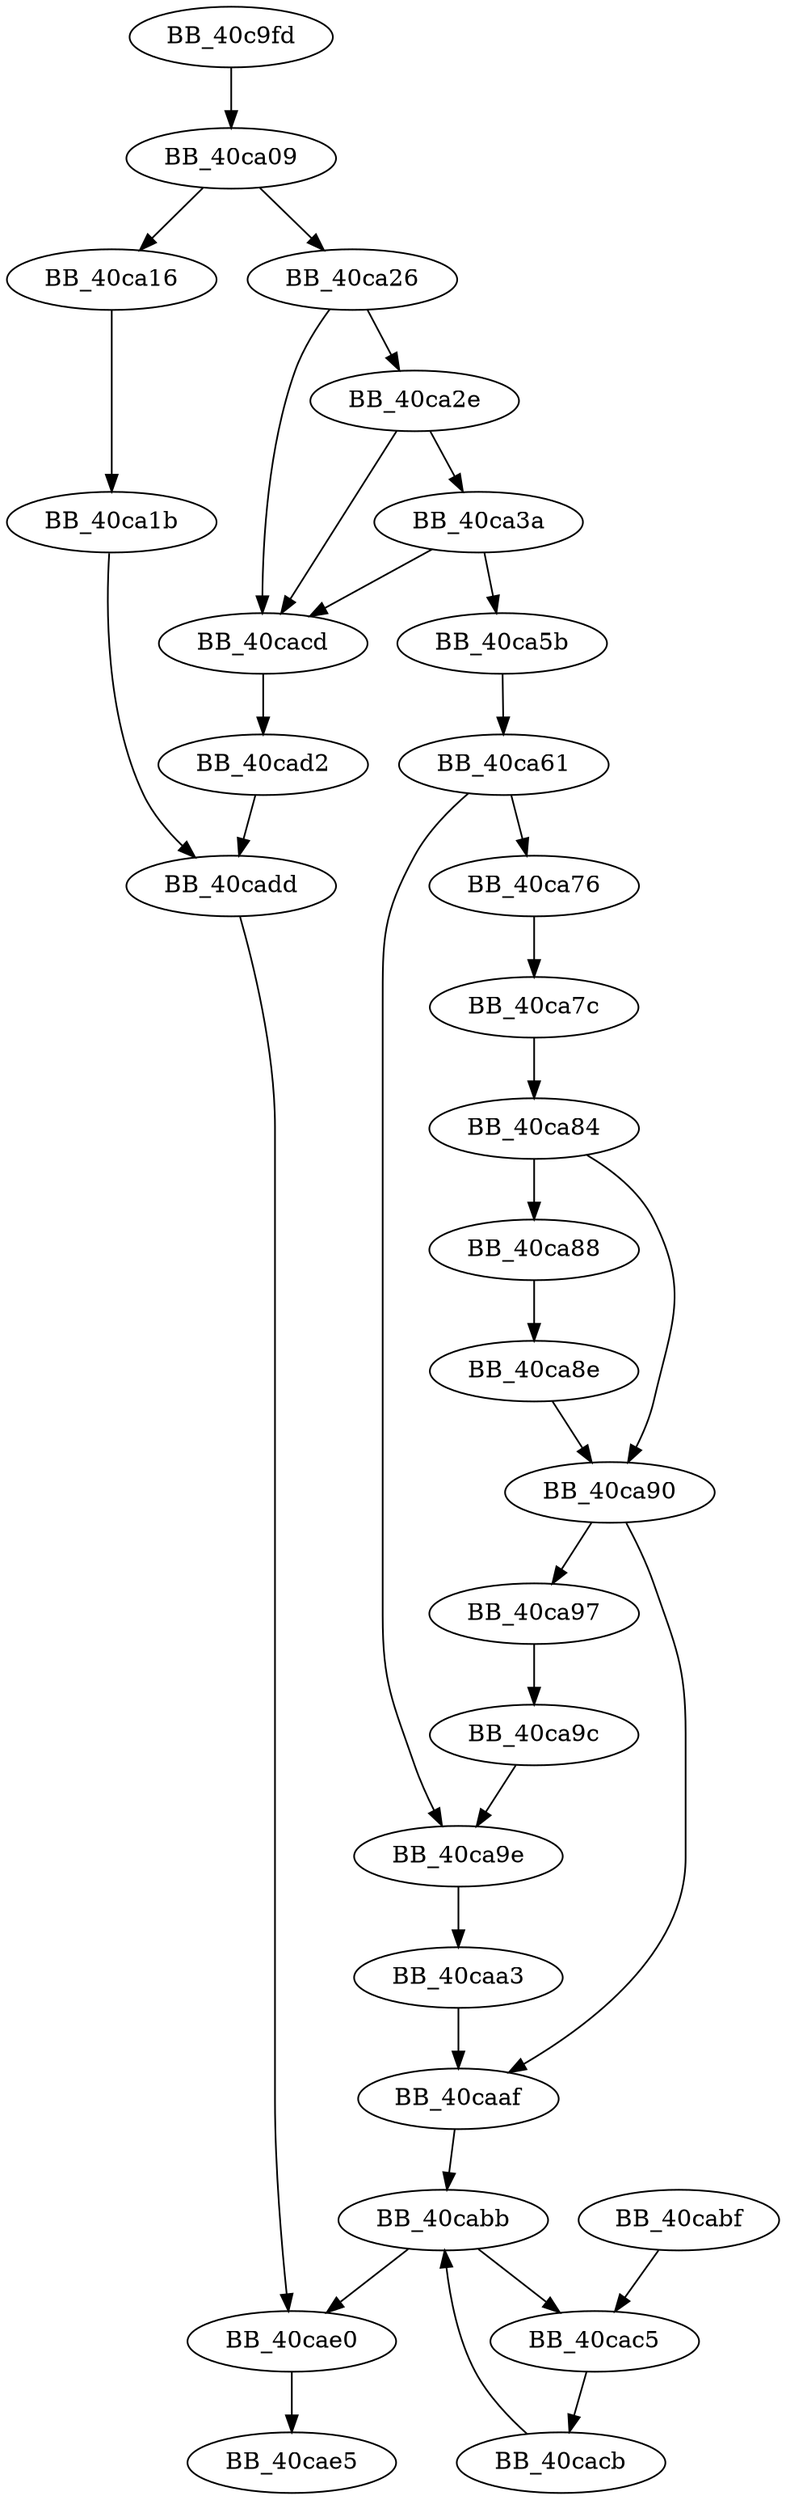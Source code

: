 DiGraph __commit{
BB_40c9fd->BB_40ca09
BB_40ca09->BB_40ca16
BB_40ca09->BB_40ca26
BB_40ca16->BB_40ca1b
BB_40ca1b->BB_40cadd
BB_40ca26->BB_40ca2e
BB_40ca26->BB_40cacd
BB_40ca2e->BB_40ca3a
BB_40ca2e->BB_40cacd
BB_40ca3a->BB_40ca5b
BB_40ca3a->BB_40cacd
BB_40ca5b->BB_40ca61
BB_40ca61->BB_40ca76
BB_40ca61->BB_40ca9e
BB_40ca76->BB_40ca7c
BB_40ca7c->BB_40ca84
BB_40ca84->BB_40ca88
BB_40ca84->BB_40ca90
BB_40ca88->BB_40ca8e
BB_40ca8e->BB_40ca90
BB_40ca90->BB_40ca97
BB_40ca90->BB_40caaf
BB_40ca97->BB_40ca9c
BB_40ca9c->BB_40ca9e
BB_40ca9e->BB_40caa3
BB_40caa3->BB_40caaf
BB_40caaf->BB_40cabb
BB_40cabb->BB_40cac5
BB_40cabb->BB_40cae0
BB_40cabf->BB_40cac5
BB_40cac5->BB_40cacb
BB_40cacb->BB_40cabb
BB_40cacd->BB_40cad2
BB_40cad2->BB_40cadd
BB_40cadd->BB_40cae0
BB_40cae0->BB_40cae5
}
